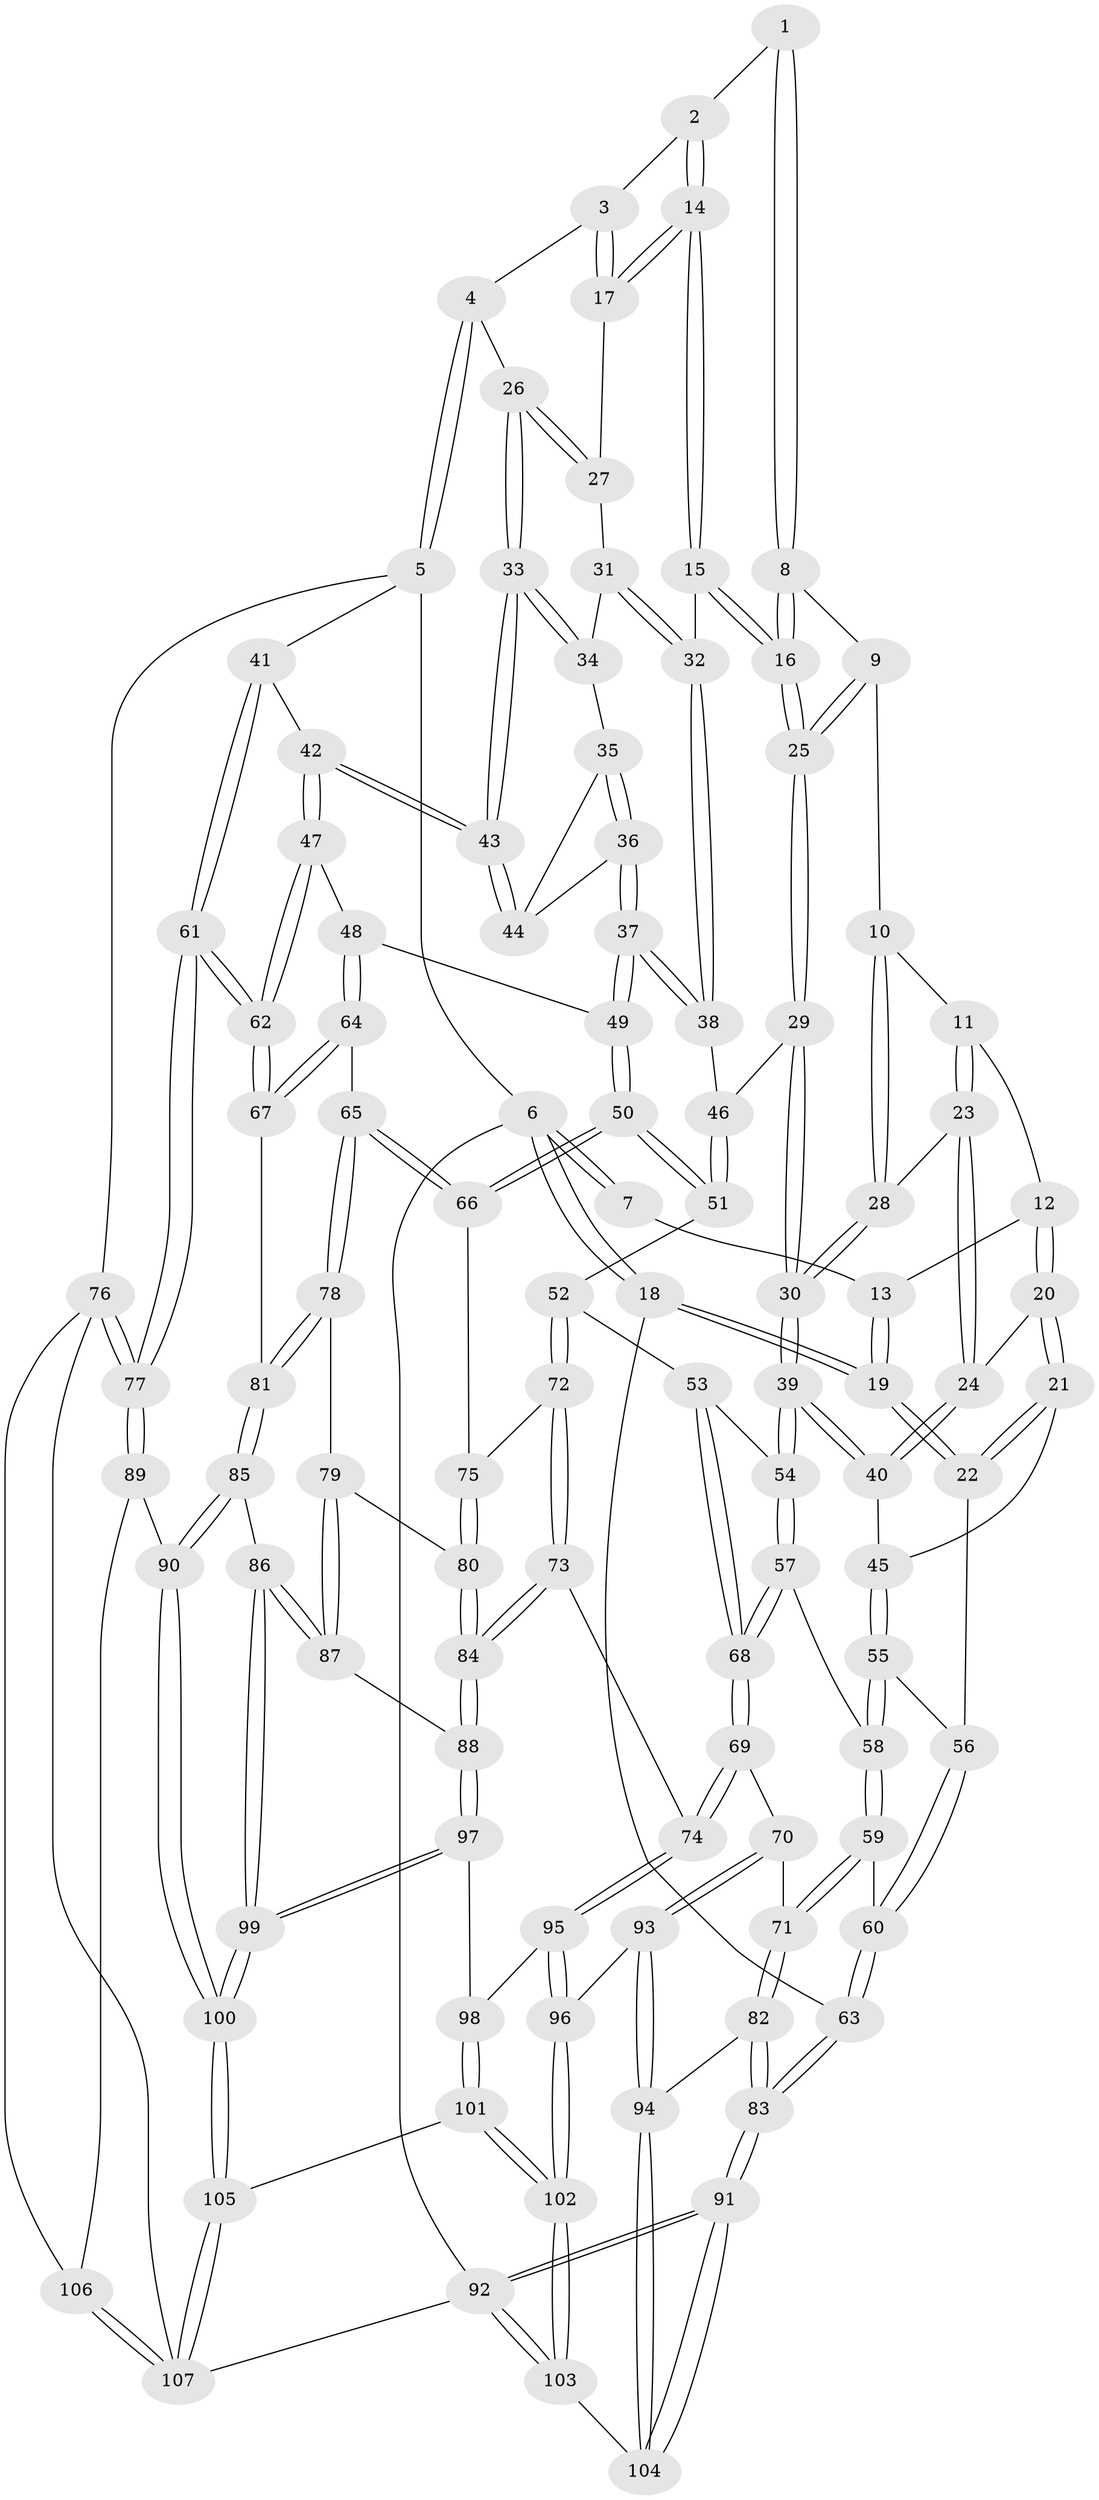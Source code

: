// Generated by graph-tools (version 1.1) at 2025/11/02/27/25 16:11:59]
// undirected, 107 vertices, 264 edges
graph export_dot {
graph [start="1"]
  node [color=gray90,style=filled];
  1 [pos="+0.31986836362646826+0"];
  2 [pos="+0.46377953698213353+0"];
  3 [pos="+0.734346285230997+0"];
  4 [pos="+0.9648361748697194+0"];
  5 [pos="+1+0"];
  6 [pos="+0+0"];
  7 [pos="+0.16538821756536498+0"];
  8 [pos="+0.3301541836146773+0"];
  9 [pos="+0.2767828793749584+0.05238218762488185"];
  10 [pos="+0.2619235519108909+0.08121488850263825"];
  11 [pos="+0.17874475007954546+0.04582703047345496"];
  12 [pos="+0.12216731629746566+0"];
  13 [pos="+0.12006468083117763+0"];
  14 [pos="+0.5184268359725703+0.10897026390647606"];
  15 [pos="+0.4830539329744394+0.14065150761614084"];
  16 [pos="+0.45231771472380894+0.15552241219049015"];
  17 [pos="+0.6323477680651719+0.06319639810197453"];
  18 [pos="+0+0.24996049104361587"];
  19 [pos="+0+0.24594365687781095"];
  20 [pos="+0.13241396464050273+0.1453300235723374"];
  21 [pos="+0.09670509292176264+0.16278399041003402"];
  22 [pos="+0+0.24616645040557025"];
  23 [pos="+0.22503091222686425+0.14348910283876237"];
  24 [pos="+0.19284327663914302+0.15669060705710114"];
  25 [pos="+0.4303657770569681+0.1976501975324829"];
  26 [pos="+0.8129315732899198+0.13558200359058473"];
  27 [pos="+0.6640216550596467+0.11758573116382895"];
  28 [pos="+0.24152951681805415+0.13827778673268123"];
  29 [pos="+0.4076754938412343+0.24804503551323345"];
  30 [pos="+0.40634971640210377+0.24910992568380283"];
  31 [pos="+0.6607591905932487+0.1565417391012628"];
  32 [pos="+0.6077391453810503+0.20387015347732812"];
  33 [pos="+0.8320400930900899+0.21392027877037048"];
  34 [pos="+0.6614872214849588+0.15769042862424154"];
  35 [pos="+0.6768692619082963+0.18726110023123915"];
  36 [pos="+0.6702515604519863+0.26614903017209907"];
  37 [pos="+0.6481526871682741+0.34025796265235453"];
  38 [pos="+0.6020572256179056+0.3014123217520227"];
  39 [pos="+0.3740836520626188+0.3178508450663743"];
  40 [pos="+0.20506230134137457+0.31508284925845415"];
  41 [pos="+1+0.13979169388513774"];
  42 [pos="+0.852152655831194+0.2572206130371599"];
  43 [pos="+0.8373263731470264+0.2317236227606789"];
  44 [pos="+0.7286143111843838+0.21443832227405524"];
  45 [pos="+0.18383726614270565+0.3267332149409943"];
  46 [pos="+0.5500616565871934+0.2890456898215086"];
  47 [pos="+0.8098325384604967+0.36940555233410866"];
  48 [pos="+0.7563969047225433+0.3905408286640661"];
  49 [pos="+0.6624423054979998+0.3621504309778501"];
  50 [pos="+0.5395388833632649+0.4620023047334435"];
  51 [pos="+0.49998448294186915+0.4521022669310501"];
  52 [pos="+0.4328503770382929+0.43778842113498717"];
  53 [pos="+0.4018749205294563+0.4149345960221947"];
  54 [pos="+0.38149494526989747+0.3628241044794799"];
  55 [pos="+0.15741989651703409+0.34654996272614125"];
  56 [pos="+0.11015824523383941+0.34116976952105543"];
  57 [pos="+0.18759737832531073+0.4693093699220956"];
  58 [pos="+0.18528211779851697+0.46902395485543086"];
  59 [pos="+0.10780407650525782+0.5547310855863165"];
  60 [pos="+0.05500471303469842+0.5415351699991573"];
  61 [pos="+1+0.5594026433470237"];
  62 [pos="+1+0.5546354274312513"];
  63 [pos="+0+0.521902760936711"];
  64 [pos="+0.7331616168490935+0.5047855304756093"];
  65 [pos="+0.7000962817051636+0.566990980568048"];
  66 [pos="+0.5453101726920156+0.47724117613870876"];
  67 [pos="+0.9300596706849276+0.6226645427343968"];
  68 [pos="+0.30546199240693955+0.5304805898098931"];
  69 [pos="+0.30208098172650005+0.6729246455311362"];
  70 [pos="+0.30140438233482186+0.6731645815820482"];
  71 [pos="+0.1231619858778593+0.5790067395112871"];
  72 [pos="+0.4349625083816897+0.6029093948182743"];
  73 [pos="+0.42445112158764475+0.6728309130961208"];
  74 [pos="+0.3576654769569019+0.6854284441238803"];
  75 [pos="+0.5444443362584808+0.5163398884155743"];
  76 [pos="+1+0.8476200326314736"];
  77 [pos="+1+0.802396251743895"];
  78 [pos="+0.6987423166571638+0.5777058999438519"];
  79 [pos="+0.6918991971727148+0.5903409674376991"];
  80 [pos="+0.5649816910540159+0.6483562757433347"];
  81 [pos="+0.89586873065629+0.6498838809969096"];
  82 [pos="+0.08098661415124991+0.7573826318688691"];
  83 [pos="+0+0.694391432228438"];
  84 [pos="+0.5265972099127347+0.7023512872497718"];
  85 [pos="+0.8070333349034703+0.7799727960384918"];
  86 [pos="+0.7911867078275991+0.7784427517367118"];
  87 [pos="+0.74827355852015+0.745918144404756"];
  88 [pos="+0.5427409665434851+0.7338541298294071"];
  89 [pos="+0.8559411597155816+0.8438860816347826"];
  90 [pos="+0.8402628371413288+0.8250867106860527"];
  91 [pos="+0+1"];
  92 [pos="+0+1"];
  93 [pos="+0.19435810947173776+0.8058729096315825"];
  94 [pos="+0.1580470987580995+0.8246937068320835"];
  95 [pos="+0.3838527558834412+0.85228638006998"];
  96 [pos="+0.3178044772041965+0.876170191877404"];
  97 [pos="+0.5448683995263346+0.843679008761972"];
  98 [pos="+0.3978792619952375+0.8612778664459746"];
  99 [pos="+0.5966116009407634+0.9410479187072048"];
  100 [pos="+0.5979585931805115+1"];
  101 [pos="+0.4187289826106788+1"];
  102 [pos="+0.29314961292100317+1"];
  103 [pos="+0.23169347824935096+1"];
  104 [pos="+0.14785689967824633+0.8617297629936076"];
  105 [pos="+0.5957965081441283+1"];
  106 [pos="+0.8622045461261918+0.979192358202731"];
  107 [pos="+0.7691280353781508+1"];
  1 -- 2;
  1 -- 8;
  1 -- 8;
  2 -- 3;
  2 -- 14;
  2 -- 14;
  3 -- 4;
  3 -- 17;
  3 -- 17;
  4 -- 5;
  4 -- 5;
  4 -- 26;
  5 -- 6;
  5 -- 41;
  5 -- 76;
  6 -- 7;
  6 -- 7;
  6 -- 18;
  6 -- 18;
  6 -- 92;
  7 -- 13;
  8 -- 9;
  8 -- 16;
  8 -- 16;
  9 -- 10;
  9 -- 25;
  9 -- 25;
  10 -- 11;
  10 -- 28;
  10 -- 28;
  11 -- 12;
  11 -- 23;
  11 -- 23;
  12 -- 13;
  12 -- 20;
  12 -- 20;
  13 -- 19;
  13 -- 19;
  14 -- 15;
  14 -- 15;
  14 -- 17;
  14 -- 17;
  15 -- 16;
  15 -- 16;
  15 -- 32;
  16 -- 25;
  16 -- 25;
  17 -- 27;
  18 -- 19;
  18 -- 19;
  18 -- 63;
  19 -- 22;
  19 -- 22;
  20 -- 21;
  20 -- 21;
  20 -- 24;
  21 -- 22;
  21 -- 22;
  21 -- 45;
  22 -- 56;
  23 -- 24;
  23 -- 24;
  23 -- 28;
  24 -- 40;
  24 -- 40;
  25 -- 29;
  25 -- 29;
  26 -- 27;
  26 -- 27;
  26 -- 33;
  26 -- 33;
  27 -- 31;
  28 -- 30;
  28 -- 30;
  29 -- 30;
  29 -- 30;
  29 -- 46;
  30 -- 39;
  30 -- 39;
  31 -- 32;
  31 -- 32;
  31 -- 34;
  32 -- 38;
  32 -- 38;
  33 -- 34;
  33 -- 34;
  33 -- 43;
  33 -- 43;
  34 -- 35;
  35 -- 36;
  35 -- 36;
  35 -- 44;
  36 -- 37;
  36 -- 37;
  36 -- 44;
  37 -- 38;
  37 -- 38;
  37 -- 49;
  37 -- 49;
  38 -- 46;
  39 -- 40;
  39 -- 40;
  39 -- 54;
  39 -- 54;
  40 -- 45;
  41 -- 42;
  41 -- 61;
  41 -- 61;
  42 -- 43;
  42 -- 43;
  42 -- 47;
  42 -- 47;
  43 -- 44;
  43 -- 44;
  45 -- 55;
  45 -- 55;
  46 -- 51;
  46 -- 51;
  47 -- 48;
  47 -- 62;
  47 -- 62;
  48 -- 49;
  48 -- 64;
  48 -- 64;
  49 -- 50;
  49 -- 50;
  50 -- 51;
  50 -- 51;
  50 -- 66;
  50 -- 66;
  51 -- 52;
  52 -- 53;
  52 -- 72;
  52 -- 72;
  53 -- 54;
  53 -- 68;
  53 -- 68;
  54 -- 57;
  54 -- 57;
  55 -- 56;
  55 -- 58;
  55 -- 58;
  56 -- 60;
  56 -- 60;
  57 -- 58;
  57 -- 68;
  57 -- 68;
  58 -- 59;
  58 -- 59;
  59 -- 60;
  59 -- 71;
  59 -- 71;
  60 -- 63;
  60 -- 63;
  61 -- 62;
  61 -- 62;
  61 -- 77;
  61 -- 77;
  62 -- 67;
  62 -- 67;
  63 -- 83;
  63 -- 83;
  64 -- 65;
  64 -- 67;
  64 -- 67;
  65 -- 66;
  65 -- 66;
  65 -- 78;
  65 -- 78;
  66 -- 75;
  67 -- 81;
  68 -- 69;
  68 -- 69;
  69 -- 70;
  69 -- 74;
  69 -- 74;
  70 -- 71;
  70 -- 93;
  70 -- 93;
  71 -- 82;
  71 -- 82;
  72 -- 73;
  72 -- 73;
  72 -- 75;
  73 -- 74;
  73 -- 84;
  73 -- 84;
  74 -- 95;
  74 -- 95;
  75 -- 80;
  75 -- 80;
  76 -- 77;
  76 -- 77;
  76 -- 106;
  76 -- 107;
  77 -- 89;
  77 -- 89;
  78 -- 79;
  78 -- 81;
  78 -- 81;
  79 -- 80;
  79 -- 87;
  79 -- 87;
  80 -- 84;
  80 -- 84;
  81 -- 85;
  81 -- 85;
  82 -- 83;
  82 -- 83;
  82 -- 94;
  83 -- 91;
  83 -- 91;
  84 -- 88;
  84 -- 88;
  85 -- 86;
  85 -- 90;
  85 -- 90;
  86 -- 87;
  86 -- 87;
  86 -- 99;
  86 -- 99;
  87 -- 88;
  88 -- 97;
  88 -- 97;
  89 -- 90;
  89 -- 106;
  90 -- 100;
  90 -- 100;
  91 -- 92;
  91 -- 92;
  91 -- 104;
  91 -- 104;
  92 -- 107;
  92 -- 103;
  92 -- 103;
  93 -- 94;
  93 -- 94;
  93 -- 96;
  94 -- 104;
  94 -- 104;
  95 -- 96;
  95 -- 96;
  95 -- 98;
  96 -- 102;
  96 -- 102;
  97 -- 98;
  97 -- 99;
  97 -- 99;
  98 -- 101;
  98 -- 101;
  99 -- 100;
  99 -- 100;
  100 -- 105;
  100 -- 105;
  101 -- 102;
  101 -- 102;
  101 -- 105;
  102 -- 103;
  102 -- 103;
  103 -- 104;
  105 -- 107;
  105 -- 107;
  106 -- 107;
  106 -- 107;
}
